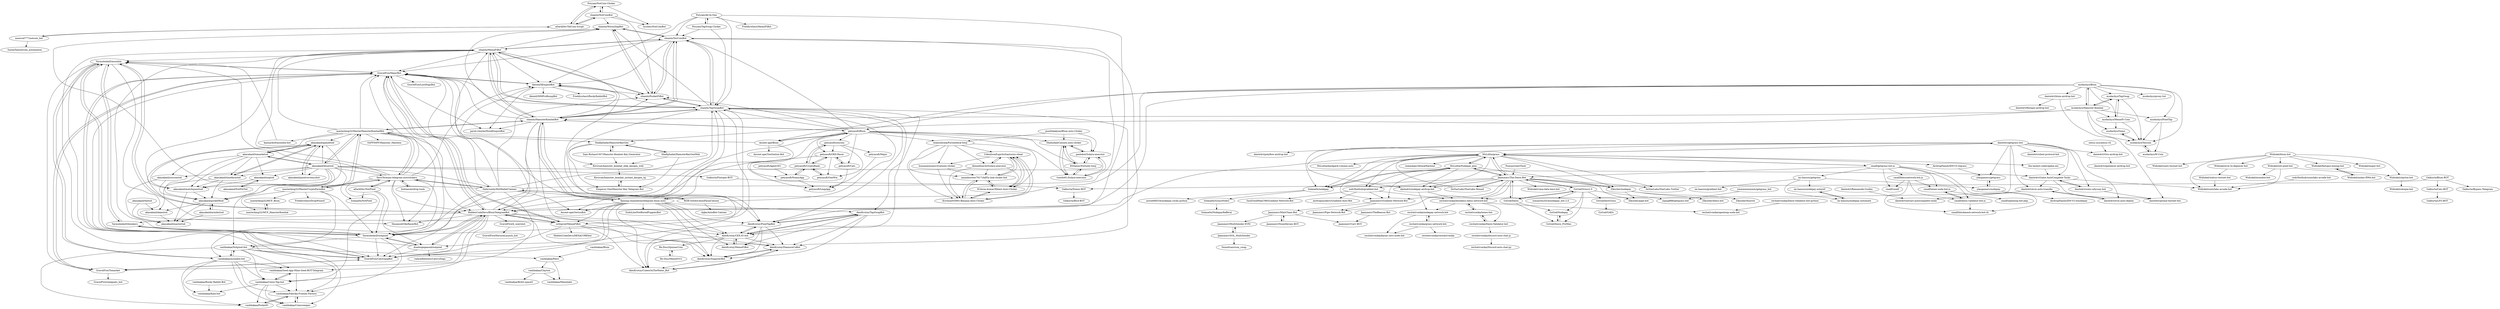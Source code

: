 digraph G {
"Poryaei/NotCoin-Clicker" -> "shamhi/NotCoinBot"
"Poryaei/NotCoin-Clicker" -> "aDarkDev/TelCoin-Script"
"Poryaei/NotCoin-Clicker" -> "Sysleec/NotCoinBot"
"shamhi/MemeFiBot" -> "shamhi/YesCoinBot"
"shamhi/MemeFiBot" -> "shamhi/TapSwapBot"
"shamhi/MemeFiBot" -> "shamhi/PocketFiBot"
"shamhi/MemeFiBot" -> "shamhi/HamsterKombatBot"
"shamhi/MemeFiBot" -> "shamhi/WormSlapBot"
"shamhi/MemeFiBot" -> "GravelFire/MajorBot"
"shamhi/MemeFiBot" -> "Alexell/XEmpireBot"
"shamhi/MemeFiBot" -> "sirbiprod/MemeFiBot"
"shamhi/MemeFiBot" -> "YarmolenkoD/notpixel"
"shamhi/MemeFiBot" -> "AlexKrutoy/PixelTapBot"
"shamhi/MemeFiBot" -> "GravelFire/CatsGangBot"
"shamhi/MemeFiBot" -> "YarmolenkoD/moonbix"
"dante4rt/Galxe-AutoComplete-Tasks" -> "dante4rt/evm-auto-transfer"
"dante4rt/Galxe-AutoComplete-Tasks" -> "dante4rt/sonic-odyssey-bot"
"dante4rt/Galxe-AutoComplete-Tasks" -> "dante4rt/plume-testnet-bot"
"dante4rt/Galxe-AutoComplete-Tasks" -> "Widiskel/soniclabs-arcade-bot"
"MsLolita/grass" -> "MsLolita/Nodepay_plus"
"MsLolita/grass" -> "Jaammerr/The-Dawn-Bot"
"MsLolita/grass" -> "dante4rt/getgrass-bot"
"MsLolita/grass" -> "Jaammerr/Gradient-Network-Bot"
"MsLolita/grass" -> "MsLolita/backpack-volume-auto" ["e"=1]
"MsLolita/grass" -> "web3bothub/gradient-bot"
"MsLolita/grass" -> "AirdropFamilyIDN-V2-0/grass"
"MsLolita/grass" -> "HiddenCodeDevs/BlumTelegramBot"
"MsLolita/grass" -> "cmalf/getgrass-bot-js"
"MsLolita/grass" -> "0xStarLabs/StarLabs-Twitter" ["e"=1]
"MsLolita/grass" -> "realaskaer/AttackMachine" ["e"=1]
"MsLolita/grass" -> "the-laziest-coder/galxe-aio" ["e"=1]
"MsLolita/grass" -> "Zlkcyber/nodepay"
"MsLolita/grass" -> "Solana0x/nodepay"
"MsLolita/grass" -> "dante4rt/nodepay-airdrop-bot"
"RGB-Outl4w/AutoFarmCatizen" -> "clqkx/AutoBot-Catizen"
"RGB-Outl4w/AutoFarmCatizen" -> "thebrumby/HotWalletClaimer"
"RGB-Outl4w/AutoFarmCatizen" -> "shamhi/TapSwapBot"
"mudachyo/TapSwap" -> "mudachyo/MemeFi-Coin"
"mudachyo/TapSwap" -> "mudachyo/Yescoin"
"mudachyo/TapSwap" -> "mudachyo/Hamster-Kombat"
"the-laziest-coder/galxe-aio" -> "dante4rt/Galxe-AutoComplete-Tasks" ["e"=1]
"dante4rt/getgrass-bot" -> "dante4rt/nodepay-airdrop-bot"
"dante4rt/getgrass-bot" -> "dante4rt/silent-protocol-bot"
"dante4rt/getgrass-bot" -> "dante4rt/Galxe-AutoComplete-Tasks"
"dante4rt/getgrass-bot" -> "MsLolita/grass"
"dante4rt/getgrass-bot" -> "dante4rt/t3rn-airdrop-bot"
"dante4rt/getgrass-bot" -> "Solana0x/nodepay"
"dante4rt/getgrass-bot" -> "dante4rt/evm-auto-transfer"
"dante4rt/getgrass-bot" -> "dante4rt/sonic-odyssey-bot"
"dante4rt/getgrass-bot" -> "dante4rt/evm-auto-deploy"
"dante4rt/getgrass-bot" -> "dante4rt/polyflow-airdrop-bot"
"dante4rt/getgrass-bot" -> "recitativonika/blockless-bless-network-bot"
"dante4rt/getgrass-bot" -> "ylasgamers/getgrass"
"mudachyo/Hamster-Kombat" -> "mudachyo/TapSwap"
"mudachyo/Hamster-Kombat" -> "mudachyo/MemeFi-Coin"
"mudachyo/Hamster-Kombat" -> "mudachyo/Blum"
"mudachyo/Hamster-Kombat" -> "mudachyo/PixelTap"
"mudachyo/Hamster-Kombat" -> "shamhi/HamsterKombatBot"
"mudachyo/Hamster-Kombat" -> "mudachyo/Yescoin"
"mudachyo/Hamster-Kombat" -> "mudachyo/Gemz"
"mudachyo/Hamster-Kombat" -> "ShafiqSadat/HamsterKeyGen"
"petyasoft/Blum" -> "Shahodad/Catizen-auto-clicker"
"petyasoft/Blum" -> "paolobot/Solara-executor"
"petyasoft/Blum" -> "tuxedo91/Solara-executor"
"petyasoft/Blum" -> "85Danny/Fortnite-SeuJ"
"petyasoft/Blum" -> "Axcent-ape/Blum"
"petyasoft/Blum" -> "shahzodchik/Fortnitehck-SeuJ"
"petyasoft/Blum" -> "petyasoft/Cats"
"petyasoft/Blum" -> "shamhi/YesCoinBot"
"petyasoft/Blum" -> "petyasoft/OKX-Racer"
"petyasoft/Blum" -> "petyasoft/yescoin"
"petyasoft/Blum" -> "shamhi/TapSwapBot"
"petyasoft/Blum" -> "shamhi/HamsterKombatBot"
"petyasoft/Blum" -> "shamhi/PocketFiBot"
"petyasoft/Blum" -> "HiddenCodeDevs/BlumTelegramBot"
"petyasoft/Blum" -> "flaming-chameleon/telegram-blum-auto"
"shamhi/TapSwapBot" -> "shamhi/YesCoinBot"
"shamhi/TapSwapBot" -> "shamhi/PocketFiBot"
"shamhi/TapSwapBot" -> "shamhi/MemeFiBot"
"shamhi/TapSwapBot" -> "shamhi/WormSlapBot"
"shamhi/TapSwapBot" -> "shamhi/HamsterKombatBot"
"shamhi/TapSwapBot" -> "Alexell/XEmpireBot"
"shamhi/TapSwapBot" -> "AlexKrutoy/PixelTapBot"
"shamhi/TapSwapBot" -> "GravelFire/MajorBot"
"shamhi/TapSwapBot" -> "AlexKrutoy/DiamoreCoBot"
"shamhi/TapSwapBot" -> "AlexKrutoy/CEX.IO-bot"
"shamhi/TapSwapBot" -> "YarmolenkoD/notpixel"
"shamhi/TapSwapBot" -> "AlexKrutoy/TapSwapBot"
"shamhi/TapSwapBot" -> "HiddenCodeDevs/BlumTelegramBot"
"shamhi/TapSwapBot" -> "sirbiprod/MemeFiBot"
"shamhi/TapSwapBot" -> "GravelFire/CatsGangBot"
"Jaammerr/SOL_MultiSender" -> "Jaammerr/MultiSender-EVM"
"Jaammerr/SOL_MultiSender" -> "0xmef/sanctum_swap"
"Axcent-ape/Blum" -> "petyasoft/Blum"
"Axcent-ape/Blum" -> "GravelFire/MajorBot"
"Axcent-ape/Blum" -> "Axcent-ape/TonStation-Bot"
"Axcent-ape/Blum" -> "Axcent-ape/VertusBot"
"petyasoft/yescoin" -> "petyasoft/CryptoRank"
"petyasoft/yescoin" -> "petyasoft/OKX-Racer"
"petyasoft/yescoin" -> "petyasoft/Major"
"petyasoft/yescoin" -> "petyasoft/OneWin"
"shamhi/HamsterKombatBot" -> "shamhi/TapSwapBot"
"shamhi/HamsterKombatBot" -> "shamhi/MemeFiBot"
"shamhi/HamsterKombatBot" -> "shamhi/YesCoinBot"
"shamhi/HamsterKombatBot" -> "shamhi/PocketFiBot"
"shamhi/HamsterKombatBot" -> "Alexell/XEmpireBot"
"shamhi/HamsterKombatBot" -> "GravelFire/MajorBot"
"shamhi/HamsterKombatBot" -> "shamhi/WormSlapBot"
"shamhi/HamsterKombatBot" -> "AlexKrutoy/PixelTapBot"
"shamhi/HamsterKombatBot" -> "flaming-chameleon/telegram-blum-auto"
"shamhi/HamsterKombatBot" -> "masterking32/MasterHamsterKombatBot"
"shamhi/HamsterKombatBot" -> "petyasoft/Blum"
"shamhi/HamsterKombatBot" -> "HiddenCodeDevs/BlumTelegramBot"
"shamhi/HamsterKombatBot" -> "YarmolenkoD/notpixel"
"shamhi/HamsterKombatBot" -> "AlexKrutoy/CEX.IO-bot"
"shamhi/HamsterKombatBot" -> "paveL1boyko/MuskEmpireBot"
"dante4rt/Ramanode-Guides" -> "dante4rt/intract-autocomplete-tasks"
"im-hanzou/getgrass" -> "im-hanzou/gradient-bot"
"im-hanzou/getgrass" -> "im-hanzou/nodepay-autoref"
"im-hanzou/getgrass" -> "im-hanzou/nodepay-automate"
"im-hanzou/getgrass" -> "ylasgamers/nodepay"
"nazavod777/notcoin_bot" -> "aDarkDev/TelCoin-Script"
"nazavod777/notcoin_bot" -> "SashaTail/notcoin_automation"
"thebrumby/HotWalletClaimer" -> "GravelFire/MajorBot"
"thebrumby/HotWalletClaimer" -> "RGB-Outl4w/AutoFarmCatizen"
"thebrumby/HotWalletClaimer" -> "GravelFire/CatsGangBot"
"thebrumby/HotWalletClaimer" -> "vanhbakaa/moonbix-bot"
"thebrumby/HotWalletClaimer" -> "Axcent-ape/VertusBot"
"thebrumby/HotWalletClaimer" -> "shamhi/PocketFiBot"
"thebrumby/HotWalletClaimer" -> "shamhi/WormSlapBot"
"thebrumby/HotWalletClaimer" -> "vanhbakaa/Seed-App-Mine-Seed-BOT-Telegram"
"thebrumby/HotWalletClaimer" -> "shamhi/YesCoinBot"
"thebrumby/HotWalletClaimer" -> "flaming-chameleon/telegram-blum-auto"
"thebrumby/HotWalletClaimer" -> "faxw3b/main-telegram-autoclickers"
"thebrumby/HotWalletClaimer" -> "shamhi/TapSwapBot"
"thebrumby/HotWalletClaimer" -> "shamhi/MemeFiBot"
"shamhi/PocketFiBot" -> "shamhi/WormSlapBot"
"shamhi/PocketFiBot" -> "shamhi/YesCoinBot"
"shamhi/PocketFiBot" -> "shamhi/TapSwapBot"
"shamhi/PocketFiBot" -> "shamhi/MemeFiBot"
"Poryaei/TapSwap-Clicker" -> "Poryaei/All-In-One"
"Poryaei/TapSwap-Clicker" -> "shamhi/TapSwapBot"
"Poryaei/TapSwap-Clicker" -> "shamhi/YesCoinBot"
"mudachyo/MemeFi-Coin" -> "mudachyo/TapSwap"
"mudachyo/MemeFi-Coin" -> "mudachyo/Yescoin"
"mudachyo/MemeFi-Coin" -> "mudachyo/Gemz"
"shamhi/YesCoinBot" -> "shamhi/PocketFiBot"
"shamhi/YesCoinBot" -> "shamhi/WormSlapBot"
"shamhi/YesCoinBot" -> "shamhi/TapSwapBot"
"shamhi/YesCoinBot" -> "shamhi/MemeFiBot"
"shamhi/YesCoinBot" -> "GravelFire/MajorBot"
"shamhi/YesCoinBot" -> "Alexell/XEmpireBot"
"shamhi/YesCoinBot" -> "AlexKrutoy/CEX.IO-bot"
"shamhi/YesCoinBot" -> "shamhi/HamsterKombatBot"
"shamhi/WormSlapBot" -> "shamhi/PocketFiBot"
"shamhi/WormSlapBot" -> "shamhi/YesCoinBot"
"ymmmmmmmm/getgrass_bot" -> "ziqing888/getgrass-bot" ["e"=1]
"shamhi/NotCoinBot" -> "Poryaei/NotCoin-Clicker"
"shamhi/NotCoinBot" -> "shamhi/PocketFiBot"
"shamhi/NotCoinBot" -> "shamhi/WormSlapBot"
"shamhi/NotCoinBot" -> "Sysleec/NotCoinBot"
"shamhi/NotCoinBot" -> "aDarkDev/TelCoin-Script"
"aDarkDev/TelCoin-Script" -> "nazavod777/notcoin_bot"
"aDarkDev/TelCoin-Script" -> "Poryaei/NotCoin-Clicker"
"aDarkDev/TelCoin-Script" -> "shamhi/NotCoinBot"
"akasakaid/pixelversexyzbot" -> "akasakaid/gameetod"
"Jaammerr/NyanHeroes-BOT" -> "Jaammerr/MintChain-Bot"
"Jaammerr/MintChain-Bot" -> "Jaammerr/NyanHeroes-BOT"
"Jaammerr/MintChain-Bot" -> "Jaammerr/MultiSender-EVM"
"Jaammerr/MintChain-Bot" -> "Jaammerr/Carv-BOT"
"Jaammerr/MultiSender-EVM" -> "Jaammerr/SOL_MultiSender"
"vanhbakaa/moonbix-bot" -> "vanhbakaa/Fabrika-Friends-Factory"
"vanhbakaa/moonbix-bot" -> "vanhbakaa/Seed-App-Mine-Seed-BOT-Telegram"
"vanhbakaa/moonbix-bot" -> "vanhbakaa/Coinsweeper"
"vanhbakaa/moonbix-bot" -> "vanhbakaa/Cexio-Tap-bot"
"vanhbakaa/moonbix-bot" -> "vanhbakaa/Notpixel-bot"
"vanhbakaa/moonbix-bot" -> "vanhbakaa/PocketFi"
"vanhbakaa/moonbix-bot" -> "vanhbakaa/Kaia-bot"
"vanhbakaa/moonbix-bot" -> "YarmolenkoD/moonbix"
"Kovirum/hamster_kombat_bike_keygen_web" -> "Kovirum/hamster_kombat_instant_keygen_tg"
"dante4rt/blum-airdrop-bot" -> "dante4rt/fintopio-airdrop-bot"
"dante4rt/blum-airdrop-bot" -> "dante4rt/plume-testnet-bot"
"GzGod/bestGrass" -> "GzGod/GAEA"
"flaming-chameleon/telegram-blum-auto" -> "AlexKrutoy/CEX.IO-bot"
"flaming-chameleon/telegram-blum-auto" -> "AlexKrutoy/PixelTapBot"
"flaming-chameleon/telegram-blum-auto" -> "AlexKrutoy/TapSwapBot"
"flaming-chameleon/telegram-blum-auto" -> "AlexKrutoy/MemeFiBot"
"flaming-chameleon/telegram-blum-auto" -> "GravelFire/MajorBot"
"flaming-chameleon/telegram-blum-auto" -> "HiddenCodeDevs/BlumTelegramBot"
"flaming-chameleon/telegram-blum-auto" -> "sirbiprod/MemeFiBot"
"flaming-chameleon/telegram-blum-auto" -> "GravelFire/CatsGangBot"
"flaming-chameleon/telegram-blum-auto" -> "AlexKrutoy/CubesOnTheWater_Bot"
"flaming-chameleon/telegram-blum-auto" -> "shamhi/TapSwapBot"
"flaming-chameleon/telegram-blum-auto" -> "shamhi/HamsterKombatBot"
"flaming-chameleon/telegram-blum-auto" -> "AlexKrutoy/SnapsterBot"
"flaming-chameleon/telegram-blum-auto" -> "SudoLite/NotBoredPuppiesBot"
"flaming-chameleon/telegram-blum-auto" -> "dsadwqeqeasad/notpixel"
"flaming-chameleon/telegram-blum-auto" -> "Axcent-ape/VertusBot"
"petyasoft/Agent301" -> "petyasoft/NomisApp"
"dante4rt/nodepay-airdrop-bot" -> "recitativonika/nodepay-network-bot"
"dante4rt/nodepay-airdrop-bot" -> "recitativonika/blockless-bless-network-bot"
"ShafiqSadat/HamsterKeyGen" -> "Kovirum/hamster_kombat_bike_keygen_web"
"ShafiqSadat/HamsterKeyGen" -> "ShafiqSadat/HamsterKeyGenWeb"
"ShafiqSadat/HamsterKeyGen" -> "Sam-Richard-007/Hamster-Kombat-Key-Generator"
"ShafiqSadat/HamsterKeyGen" -> "Emperor-One/Hamster-Key-Telegram-Bot"
"nexus-xyz/nexus-cli" -> "dante4rt/t3rn-airdrop-bot" ["e"=1]
"Jaammerr/Gradient-Network-Bot" -> "Jaammerr/MintChain-Bot"
"Jaammerr/Gradient-Network-Bot" -> "Jaammerr/Pipe-Network-Bot"
"akasakaid/timefarmtod" -> "akasakaid/matchquesttod"
"akasakaid/timefarmtod" -> "akasakaid/pocketfitod"
"akasakaid/timefarmtod" -> "akasakaid/dejentod"
"akasakaid/timefarmtod" -> "akasakaid/gameetod"
"GravelFire/Tomarket" -> "GravelFire/CatsGangBot"
"GravelFire/Tomarket" -> "GravelFire/MajorBot"
"GravelFire/Tomarket" -> "GravelFire/realgoats_bot"
"petyasoft/CryptoRank" -> "petyasoft/NomisApp"
"petyasoft/CryptoRank" -> "petyasoft/OKX-Racer"
"petyasoft/CryptoRank" -> "petyasoft/OneWin"
"petyasoft/CryptoRank" -> "petyasoft/yescoin"
"petyasoft/OKX-Racer" -> "petyasoft/CryptoRank"
"petyasoft/OKX-Racer" -> "petyasoft/NomisApp"
"petyasoft/OKX-Racer" -> "petyasoft/LeapApp"
"petyasoft/OKX-Racer" -> "petyasoft/OneWin"
"petyasoft/OKX-Racer" -> "petyasoft/Cats"
"Jaammerr/The-Dawn-Bot" -> "MsLolita/grass"
"Jaammerr/The-Dawn-Bot" -> "MsLolita/Nodepay_plus"
"Jaammerr/The-Dawn-Bot" -> "Jaammerr/Gradient-Network-Bot"
"Jaammerr/The-Dawn-Bot" -> "recitativonika/blockless-bless-network-bot"
"Jaammerr/The-Dawn-Bot" -> "dante4rt/nodepay-airdrop-bot"
"Jaammerr/The-Dawn-Bot" -> "web3bothub/gradient-bot"
"Jaammerr/The-Dawn-Bot" -> "Zlkcyber/pipe-bot"
"Jaammerr/The-Dawn-Bot" -> "Jaammerr/Pipe-Network-Bot"
"Jaammerr/The-Dawn-Bot" -> "GzGod/Dawn"
"Jaammerr/The-Dawn-Bot" -> "0xStarLabs/StarLabs-Monad" ["e"=1]
"Jaammerr/The-Dawn-Bot" -> "Solana0x/nodepay"
"Jaammerr/The-Dawn-Bot" -> "GzGod/Grass2.0"
"Jaammerr/The-Dawn-Bot" -> "Zlkcyber/nodepay"
"Jaammerr/The-Dawn-Bot" -> "0xStarLabs/StarLabs-Twitter" ["e"=1]
"Jaammerr/The-Dawn-Bot" -> "Widiskel/vana-data-hero-bot"
"MsLolita/Nodepay_plus" -> "MsLolita/grass"
"MsLolita/Nodepay_plus" -> "Jaammerr/The-Dawn-Bot"
"MsLolita/Nodepay_plus" -> "Solana0x/nodepay"
"MsLolita/Nodepay_plus" -> "dante4rt/nodepay-airdrop-bot"
"MsLolita/Nodepay_plus" -> "Zlkcyber/nodepay"
"MsLolita/Nodepay_plus" -> "Jaammerr/Gradient-Network-Bot"
"MsLolita/Nodepay_plus" -> "web3bothub/gradient-bot"
"GzGod/Grass2.0" -> "GzGod/Dawn_ProMax"
"GzGod/Grass2.0" -> "ziqing888/getgrass-bot"
"GzGod/Grass2.0" -> "GzGod/Dawn"
"GzGod/Grass2.0" -> "GzGod/bestGrass"
"GzGod/Grass2.0" -> "Jaammerr/The-Dawn-Bot"
"GzGod/Grass2.0" -> "lumaoren2024/nodepay_bot.2.0"
"GzGod/Grass2.0" -> "GzGod/Nodepay"
"akasakaid/blumtod" -> "akasakaid/tomarketod"
"akasakaid/blumtod" -> "akasakaid/gameetod"
"akasakaid/blumtod" -> "akasakaid/majtod"
"akasakaid/blumtod" -> "akasakaid/matchquesttod"
"akasakaid/blumtod" -> "akasakaid/yescointod"
"akasakaid/blumtod" -> "masterking32/MasterHamsterKombatBot"
"akasakaid/blumtod" -> "akasakaid/timefarmtod"
"akasakaid/blumtod" -> "akasakaid/pocketfitod"
"akasakaid/blumtod" -> "faxw3b/main-telegram-autoclickers"
"akasakaid/blumtod" -> "akasakaid/pixelversexyzbot"
"akasakaid/blumtod" -> "dante4rt/Galxe-AutoComplete-Tasks"
"akasakaid/blumtod" -> "thebrumby/HotWalletClaimer"
"akasakaid/blumtod" -> "vanhbakaa/Notpixel-bot"
"akasakaid/blumtod" -> "Galkurta/Fintopio-BOT"
"akasakaid/blumtod" -> "Solana0x/NotPixel"
"faxw3b/main-telegram-autoclickers" -> "GravelFire/MajorBot"
"faxw3b/main-telegram-autoclickers" -> "YarmolenkoD/moonbix"
"faxw3b/main-telegram-autoclickers" -> "aDarkDev/NotPixel"
"faxw3b/main-telegram-autoclickers" -> "masterking32/MasterHamsterKombatBot"
"faxw3b/main-telegram-autoclickers" -> "YarmolenkoD/notpixel"
"faxw3b/main-telegram-autoclickers" -> "bxdoan/airdrop-tools"
"faxw3b/main-telegram-autoclickers" -> "HiddenCodeDevs/BlumTelegramBot"
"faxw3b/main-telegram-autoclickers" -> "masterking32/MasterCryptoFarmBot"
"faxw3b/main-telegram-autoclickers" -> "Alexell/XEmpireBot"
"faxw3b/main-telegram-autoclickers" -> "Desamod/OkxRacerBot"
"faxw3b/main-telegram-autoclickers" -> "vanhbakaa/Cexio-Tap-bot"
"faxw3b/main-telegram-autoclickers" -> "thebrumby/HotWalletClaimer"
"faxw3b/main-telegram-autoclickers" -> "shamhi/MemeFiBot"
"YarmolenkoD/moonbix" -> "YarmolenkoD/boinkers"
"YarmolenkoD/moonbix" -> "YarmolenkoD/notpixel"
"YarmolenkoD/moonbix" -> "GravelFire/MajorBot"
"YarmolenkoD/moonbix" -> "GravelFire/Tomarket"
"YarmolenkoD/moonbix" -> "GravelFire/CatsGangBot"
"YarmolenkoD/moonbix" -> "vanhbakaa/moonbix-bot"
"YarmolenkoD/moonbix" -> "HiddenCodeDevs/BlumTelegramBot"
"YarmolenkoD/moonbix" -> "Desamod/OkxRacerBot"
"vanhbakaa/Seed-App-Mine-Seed-BOT-Telegram" -> "vanhbakaa/Cexio-Tap-bot"
"vanhbakaa/Seed-App-Mine-Seed-BOT-Telegram" -> "vanhbakaa/Fabrika-Friends-Factory"
"vanhbakaa/Notpixel-bot" -> "vanhbakaa/Fabrika-Friends-Factory"
"vanhbakaa/Notpixel-bot" -> "vanhbakaa/Seed-App-Mine-Seed-BOT-Telegram"
"vanhbakaa/Notpixel-bot" -> "vanhbakaa/Coinsweeper"
"vanhbakaa/Notpixel-bot" -> "vanhbakaa/PocketFi"
"vanhbakaa/Notpixel-bot" -> "vanhbakaa/moonbix-bot"
"vanhbakaa/Notpixel-bot" -> "vanhbakaa/Cexio-Tap-bot"
"vanhbakaa/Notpixel-bot" -> "vanhbakaa/Paws"
"vanhbakaa/Fabrika-Friends-Factory" -> "vanhbakaa/PocketFi"
"vanhbakaa/Fabrika-Friends-Factory" -> "vanhbakaa/Coinsweeper"
"punithkakyan/Blum-auto-Clicker" -> "shahzodchik/Fortnitehck-SeuJ"
"punithkakyan/Blum-auto-Clicker" -> "paolobot/Solara-executor"
"punithkakyan/Blum-auto-Clicker" -> "Shahodad/Catizen-auto-clicker"
"shahzodchik/Fortnitehck-SeuJ" -> "UdenilsonEspiritoSanto/zzz-cheat"
"shahzodchik/Fortnitehck-SeuJ" -> "amankunwer7617/AdFly-link-clicker-bot"
"shahzodchik/Fortnitehck-SeuJ" -> "Krishna505891/Banana-Auto-Clicker"
"shahzodchik/Fortnitehck-SeuJ" -> "M-kiran-kumar/Xblast-Auto-Clicker"
"shahzodchik/Fortnitehck-SeuJ" -> "AhmedIsm3il/Solara-executor"
"shahzodchik/Fortnitehck-SeuJ" -> "humanminsan23/catizen-clicker"
"UdenilsonEspiritoSanto/zzz-cheat" -> "amankunwer7617/AdFly-link-clicker-bot"
"UdenilsonEspiritoSanto/zzz-cheat" -> "Krishna505891/Banana-Auto-Clicker"
"UdenilsonEspiritoSanto/zzz-cheat" -> "M-kiran-kumar/Xblast-Auto-Clicker"
"UdenilsonEspiritoSanto/zzz-cheat" -> "AhmedIsm3il/Solara-executor"
"UdenilsonEspiritoSanto/zzz-cheat" -> "humanminsan23/catizen-clicker"
"AhmedIsm3il/Solara-executor" -> "amankunwer7617/AdFly-link-clicker-bot"
"AhmedIsm3il/Solara-executor" -> "Krishna505891/Banana-Auto-Clicker"
"AhmedIsm3il/Solara-executor" -> "UdenilsonEspiritoSanto/zzz-cheat"
"AhmedIsm3il/Solara-executor" -> "M-kiran-kumar/Xblast-Auto-Clicker"
"amankunwer7617/AdFly-link-clicker-bot" -> "Krishna505891/Banana-Auto-Clicker"
"amankunwer7617/AdFly-link-clicker-bot" -> "M-kiran-kumar/Xblast-Auto-Clicker"
"amankunwer7617/AdFly-link-clicker-bot" -> "UdenilsonEspiritoSanto/zzz-cheat"
"humanminsan23/catizen-clicker" -> "amankunwer7617/AdFly-link-clicker-bot"
"humanminsan23/catizen-clicker" -> "Krishna505891/Banana-Auto-Clicker"
"Krishna505891/Banana-Auto-Clicker" -> "amankunwer7617/AdFly-link-clicker-bot"
"Krishna505891/Banana-Auto-Clicker" -> "M-kiran-kumar/Xblast-Auto-Clicker"
"Krishna505891/Banana-Auto-Clicker" -> "UdenilsonEspiritoSanto/zzz-cheat"
"M-kiran-kumar/Xblast-Auto-Clicker" -> "amankunwer7617/AdFly-link-clicker-bot"
"M-kiran-kumar/Xblast-Auto-Clicker" -> "Krishna505891/Banana-Auto-Clicker"
"M-kiran-kumar/Xblast-Auto-Clicker" -> "UdenilsonEspiritoSanto/zzz-cheat"
"masterking32/MasterHamsterKombatBot" -> "masterking32/MasterCryptoFarmBot"
"masterking32/MasterHamsterKombatBot" -> "faxw3b/main-telegram-autoclickers"
"masterking32/MasterHamsterKombatBot" -> "akasakaid/tomarketod"
"masterking32/MasterHamsterKombatBot" -> "shamhi/HamsterKombatBot"
"masterking32/MasterHamsterKombatBot" -> "akasakaid/blumtod"
"masterking32/MasterHamsterKombatBot" -> "kaimarks9/moonbix-bot"
"masterking32/MasterHamsterKombatBot" -> "GravelFire/MajorBot"
"masterking32/MasterHamsterKombatBot" -> "OxFF00FF/Hamster_Mayhem"
"masterking32/MasterHamsterKombatBot" -> "ShafiqSadat/HamsterKeyGen"
"masterking32/MasterHamsterKombatBot" -> "akasakaid/gameetod"
"masterking32/MasterHamsterKombatBot" -> "HiddenCodeDevs/BlumTelegramBot"
"masterking32/MasterHamsterKombatBot" -> "Desamod/OkxRacerBot"
"masterking32/MasterHamsterKombatBot" -> "shamhi/MemeFiBot"
"HiddenCodeDevs/BlumTelegramBot" -> "GravelFire/MajorBot"
"HiddenCodeDevs/BlumTelegramBot" -> "YarmolenkoD/notpixel"
"HiddenCodeDevs/BlumTelegramBot" -> "sirbiprod/MemeFiBot"
"HiddenCodeDevs/BlumTelegramBot" -> "GravelFire/CatsGangBot"
"HiddenCodeDevs/BlumTelegramBot" -> "YarmolenkoD/boinkers"
"HiddenCodeDevs/BlumTelegramBot" -> "YarmolenkoD/moonbix"
"HiddenCodeDevs/BlumTelegramBot" -> "GravelFire/Tomarket"
"HiddenCodeDevs/BlumTelegramBot" -> "dsadwqeqeasad/notpixel"
"HiddenCodeDevs/BlumTelegramBot" -> "AlexKrutoy/DiamoreCoBot"
"HiddenCodeDevs/BlumTelegramBot" -> "AlexKrutoy/SnapsterBot"
"HiddenCodeDevs/BlumTelegramBot" -> "Desamod/OkxRacerBot"
"HiddenCodeDevs/BlumTelegramBot" -> "GravelFire/b_usersbot"
"HiddenCodeDevs/BlumTelegramBot" -> "vanhbakaa/Cexio-Tap-bot"
"HiddenCodeDevs/BlumTelegramBot" -> "AlexKrutoy/CEX.IO-bot"
"HiddenCodeDevs/BlumTelegramBot" -> "Alexell/XEmpireBot"
"aDarkDev/NotPixel" -> "Solana0x/NotPixel"
"aDarkDev/NotPixel" -> "dsadwqeqeasad/notpixel"
"aDarkDev/NotPixel" -> "faxw3b/main-telegram-autoclickers"
"aDarkDev/NotPixel" -> "YarmolenkoD/notpixel"
"kaimarks9/moonbix-bot" -> "YarmolenkoD/moonbix"
"cmalf/getgrass-bot-js" -> "cmalf/blessnetwork-bot-js"
"cmalf/getgrass-bot-js" -> "cmalf/teneo-node-bot-js"
"cmalf/getgrass-bot-js" -> "cmalf/dawn-validator-bot-js"
"cmalf/getgrass-bot-js" -> "MsLolita/grass"
"cmalf/getgrass-bot-js" -> "cmalf/cmalf"
"cmalf/getgrass-bot-js" -> "im-hanzou/getgrass"
"cmalf/getgrass-bot-js" -> "Jaammerr/The-Dawn-Bot"
"cmalf/getgrass-bot-js" -> "cmalf/blockmesh-network-bot-rb"
"Solana0x/nodepay" -> "aston668334/nodepay-socks-python"
"Solana0x/nodepay" -> "Solana0x/GrassNode2"
"Solana0x/nodepay" -> "MsLolita/Nodepay_plus"
"YarmolenkoD/notpixel" -> "YarmolenkoD/boinkers"
"YarmolenkoD/notpixel" -> "YarmolenkoD/moonbix"
"YarmolenkoD/notpixel" -> "dsadwqeqeasad/notpixel"
"YarmolenkoD/notpixel" -> "HiddenCodeDevs/BlumTelegramBot"
"YarmolenkoD/notpixel" -> "GravelFire/MajorBot"
"YarmolenkoD/notpixel" -> "vanhbakaa/Notpixel-bot"
"YarmolenkoD/notpixel" -> "vanhbakaa/Fabrika-Friends-Factory"
"YarmolenkoD/notpixel" -> "GravelFire/CatsGangBot"
"AirdropFamilyIDN-V2-0/grass" -> "ylasgamers/getgrass"
"dante4rt/sonic-odyssey-bot" -> "dante4rt/plume-testnet-bot"
"dante4rt/sonic-odyssey-bot" -> "dante4rt/Galxe-AutoComplete-Tasks"
"akasakaid/matchquesttod" -> "akasakaid/pocketfitod"
"akasakaid/matchquesttod" -> "akasakaid/mastertod"
"akasakaid/matchquesttod" -> "akasakaid/gameetod"
"Galkurta/Fintopio-BOT" -> "Galkurta/Nomis-BOT"
"Galkurta/Cats-BOT" -> "Galkurta/LFG-BOT"
"dante4rt/evm-auto-transfer" -> "dante4rt/evm-auto-deploy"
"dante4rt/evm-auto-transfer" -> "dante4rt/intract-autocomplete-tasks"
"Widiskel/fintopio-mining-bot" -> "Widiskel/midas-RWA-bot"
"dante4rt/t3rn-airdrop-bot" -> "dante4rt/openlayer-airdrop-bot"
"web3bothub/soniclabs-arcade-bot" -> "Widiskel/soniclabs-arcade-bot"
"Widiskel/walrus-testnet-bot" -> "Widiskel/soniclabs-arcade-bot"
"recitativonika/nodepay-network-bot" -> "recitativonika/grass-network-bot"
"recitativonika/nodepay-network-bot" -> "recitativonika/kaisar-zero-node-bot"
"ylasgamers/nodepay" -> "AirdropFamilyIDN-V2-0/nodepay"
"ylasgamers/nodepay" -> "ylasgamers/getgrass"
"recitativonika/blockless-bless-network-bot" -> "recitativonika/teneo-bot"
"recitativonika/blockless-bless-network-bot" -> "recitativonika/nodepay-network-bot"
"recitativonika/blockless-bless-network-bot" -> "recitativonika/Dawn-Validator-bot"
"recitativonika/blockless-bless-network-bot" -> "recitativonika/openloop-node-bot"
"masterking32/MasterCryptoFarmBot" -> "masterking32/MasterHamsterKombatBot"
"masterking32/MasterCryptoFarmBot" -> "masterking32/MCF_HamsterKombat"
"masterking32/MasterCryptoFarmBot" -> "masterking32/MCF_Blum"
"masterking32/MasterCryptoFarmBot" -> "faxw3b/main-telegram-autoclickers"
"masterking32/MasterCryptoFarmBot" -> "vanhbakaa/Notpixel-bot"
"masterking32/MasterCryptoFarmBot" -> "YarmolenkoD/notpixel"
"masterking32/MasterCryptoFarmBot" -> "Freddywhest/DropWizard"
"web3bothub/gradient-bot" -> "SaulGoodManC99/Gradient-Network-Bot"
"web3bothub/gradient-bot" -> "airdropinsiders/Gradient-Auto-Bot"
"web3bothub/gradient-bot" -> "recitativonika/blockless-bless-network-bot"
"web3bothub/gradient-bot" -> "Jaammerr/Gradient-Network-Bot"
"Fooyao/web3Task" -> "Jaammerr/The-Dawn-Bot" ["e"=1]
"GzGod/Dawn_ProMax" -> "GzGod/Nodepay"
"akasakaid/pocketfitod" -> "akasakaid/dejentod"
"akasakaid/pocketfitod" -> "akasakaid/mastertod"
"akasakaid/pocketfitod" -> "akasakaid/arixdextod"
"ylasgamers/getgrass" -> "ylasgamers/nodepay"
"Zlkcyber/nodepay" -> "Zlkcyber/functot"
"Zlkcyber/nodepay" -> "Zlkcyber/bless-bot"
"Zlkcyber/nodepay" -> "Zlkcyber/pipe-bot"
"im-hanzou/nodepay-automate" -> "im-hanzou/nodepay-autoref"
"akasakaid/tomarketod" -> "akasakaid/matchquesttod"
"akasakaid/tomarketod" -> "akasakaid/gameetod"
"akasakaid/tomarketod" -> "akasakaid/timefarmtod"
"akasakaid/tomarketod" -> "akasakaid/pocketfitod"
"akasakaid/tomarketod" -> "akasakaid/yescointod"
"akasakaid/tomarketod" -> "akasakaid/blumtod"
"akasakaid/tomarketod" -> "akasakaid/majtod"
"Poryaei/All-In-One" -> "Poryaei/TapSwap-Clicker"
"Poryaei/All-In-One" -> "Alexell/XEmpireBot"
"Poryaei/All-In-One" -> "shamhi/TapSwapBot"
"Poryaei/All-In-One" -> "AlexKrutoy/PixelTapBot"
"Poryaei/All-In-One" -> "shamhi/YesCoinBot"
"Poryaei/All-In-One" -> "Freddywhest/MemeFiBot"
"AlexKrutoy/PixelTapBot" -> "AlexKrutoy/CEX.IO-bot"
"AlexKrutoy/PixelTapBot" -> "AlexKrutoy/TapSwapBot"
"AlexKrutoy/PixelTapBot" -> "AlexKrutoy/DiamoreCoBot"
"AlexKrutoy/PixelTapBot" -> "AlexKrutoy/SnapsterBot"
"AlexKrutoy/PixelTapBot" -> "AlexKrutoy/CubesOnTheWater_Bot"
"AlexKrutoy/PixelTapBot" -> "AlexKrutoy/MemeFiBot"
"recitativonika/Dawn-Validator-bot" -> "recitativonika/teneo-bot"
"recitativonika/Dawn-Validator-bot" -> "recitativonika/discord-auto-chat-js"
"recitativonika/Dawn-Validator-bot-python" -> "recitativonika/openloop-node-bot"
"mudachyo/Blum" -> "mudachyo/Hamster-Kombat"
"mudachyo/Blum" -> "mudachyo/MemeFi-Coin"
"mudachyo/Blum" -> "mudachyo/TapSwap"
"mudachyo/Blum" -> "mudachyo/PixelTap"
"mudachyo/Blum" -> "Axcent-ape/Blum"
"mudachyo/Blum" -> "petyasoft/Blum"
"mudachyo/Blum" -> "HiddenCodeDevs/BlumTelegramBot"
"mudachyo/Blum" -> "mudachyo/Yescoin"
"mudachyo/Blum" -> "dante4rt/blum-airdrop-bot"
"mudachyo/Blum" -> "flaming-chameleon/telegram-blum-auto"
"mudachyo/Blum" -> "mudachyo/proxy-list"
"mudachyo/PixelTap" -> "mudachyo/Yescoin"
"mudachyo/PixelTap" -> "mudachyo/W-Coin"
"AlexKrutoy/TapSwapBot" -> "AlexKrutoy/CEX.IO-bot"
"AlexKrutoy/TapSwapBot" -> "AlexKrutoy/MemeFiBot"
"AlexKrutoy/TapSwapBot" -> "AlexKrutoy/PixelTapBot"
"AlexKrutoy/TapSwapBot" -> "AlexKrutoy/SnapsterBot"
"AlexKrutoy/TapSwapBot" -> "AlexKrutoy/DiamoreCoBot"
"AlexKrutoy/CEX.IO-bot" -> "AlexKrutoy/TapSwapBot"
"AlexKrutoy/CEX.IO-bot" -> "AlexKrutoy/SnapsterBot"
"AlexKrutoy/CEX.IO-bot" -> "AlexKrutoy/MemeFiBot"
"AlexKrutoy/CEX.IO-bot" -> "AlexKrutoy/PixelTapBot"
"AlexKrutoy/CEX.IO-bot" -> "AlexKrutoy/CubesOnTheWater_Bot"
"AlexKrutoy/CEX.IO-bot" -> "AlexKrutoy/DiamoreCoBot"
"AlexKrutoy/CEX.IO-bot" -> "Re-Diss/SpinnerCoin"
"AlexKrutoy/MemeFiBot" -> "AlexKrutoy/CEX.IO-bot"
"AlexKrutoy/SnapsterBot" -> "AlexKrutoy/DiamoreCoBot"
"AlexKrutoy/SnapsterBot" -> "AlexKrutoy/CubesOnTheWater_Bot"
"sirbiprod/MemeFiBot" -> "AlexKrutoy/DiamoreCoBot"
"sirbiprod/MemeFiBot" -> "GravelFire/MajorBot"
"sirbiprod/MemeFiBot" -> "AlexKrutoy/SnapsterBot"
"sirbiprod/MemeFiBot" -> "HiddenCodeDevs/HEXACOREbot"
"sirbiprod/MemeFiBot" -> "GravelFire/CatsGangBot"
"sirbiprod/MemeFiBot" -> "AlexKrutoy/CubesOnTheWater_Bot"
"sirbiprod/MemeFiBot" -> "HiddenCodeDevs/BlumTelegramBot"
"akasakaid/majtod" -> "akasakaid/NotPixTod"
"akasakaid/majtod" -> "akasakaid/matchquesttod"
"akasakaid/NotPixTod" -> "akasakaid/majtod"
"GzGod/Dawn" -> "GzGod/Grass2.0"
"GzGod/Dawn" -> "Jaammerr/The-Dawn-Bot"
"GzGod/Dawn" -> "GzGod/Dawn_ProMax"
"GzGod/Dawn" -> "GzGod/Nodepay"
"paolobot/Solara-executor" -> "Shahodad/Catizen-auto-clicker"
"paolobot/Solara-executor" -> "85Danny/Fortnite-SeuJ"
"paolobot/Solara-executor" -> "tuxedo91/Solara-executor"
"Shahodad/Catizen-auto-clicker" -> "paolobot/Solara-executor"
"Shahodad/Catizen-auto-clicker" -> "85Danny/Fortnite-SeuJ"
"Shahodad/Catizen-auto-clicker" -> "tuxedo91/Solara-executor"
"dsadwqeqeasad/notpixel" -> "vadymfedorets/CatsvsDogs"
"dsadwqeqeasad/notpixel" -> "YarmolenkoD/notpixel"
"dsadwqeqeasad/notpixel" -> "GravelFire/MajorBot"
"dsadwqeqeasad/notpixel" -> "GravelFire/CatsGangBot"
"dsadwqeqeasad/notpixel" -> "HiddenCodeDevs/BlumTelegramBot"
"Sam-Richard-007/Hamster-Kombat-Key-Generator" -> "Kovirum/hamster_kombat_bike_keygen_web"
"Sam-Richard-007/Hamster-Kombat-Key-Generator" -> "ShafiqSadat/HamsterKeyGen"
"AlexKrutoy/CubesOnTheWater_Bot" -> "AlexKrutoy/DiamoreCoBot"
"AlexKrutoy/DiamoreCoBot" -> "AlexKrutoy/CubesOnTheWater_Bot"
"AlexKrutoy/DiamoreCoBot" -> "AlexKrutoy/SnapsterBot"
"tuxedo91/Solara-executor" -> "85Danny/Fortnite-SeuJ"
"tuxedo91/Solara-executor" -> "paolobot/Solara-executor"
"tuxedo91/Solara-executor" -> "Shahodad/Catizen-auto-clicker"
"85Danny/Fortnite-SeuJ" -> "tuxedo91/Solara-executor"
"85Danny/Fortnite-SeuJ" -> "paolobot/Solara-executor"
"85Danny/Fortnite-SeuJ" -> "Shahodad/Catizen-auto-clicker"
"vanhbakaa/Coinsweeper" -> "vanhbakaa/Fabrika-Friends-Factory"
"GravelFire/MajorBot" -> "GravelFire/CatsGangBot"
"GravelFire/MajorBot" -> "GravelFire/Tomarket"
"GravelFire/MajorBot" -> "HiddenCodeDevs/BlumTelegramBot"
"GravelFire/MajorBot" -> "GravelFire/LostDogsBot"
"GravelFire/MajorBot" -> "Alexell/XEmpireBot"
"GravelFire/MajorBot" -> "paveL1boyko/MuskEmpireBot"
"GravelFire/MajorBot" -> "YarmolenkoD/moonbix"
"GravelFire/MajorBot" -> "sirbiprod/MemeFiBot"
"bxdoan/airdrop-tools" -> "faxw3b/main-telegram-autoclickers"
"recitativonika/discord-auto-chat-js" -> "recitativonika/Discord-auto-chat-py"
"ShafiqSadat/HamsterKeyGenWeb" -> "ShafiqSadat/HamsterKeyGen"
"ShafiqSadat/HamsterKeyGenWeb" -> "Kovirum/hamster_kombat_bike_keygen_web"
"ShafiqSadat/HamsterKeyGenWeb" -> "Emperor-One/Hamster-Key-Telegram-Bot"
"akasakaid/thetod" -> "akasakaid/mastertod"
"akasakaid/thetod" -> "akasakaid/dejentod"
"akasakaid/yescointod" -> "akasakaid/pocketfitod"
"akasakaid/yescointod" -> "akasakaid/mastertod"
"Alexell/XEmpireBot" -> "GravelFire/MajorBot"
"Alexell/XEmpireBot" -> "Freddywhest/RockyRabbitBot"
"Alexell/XEmpireBot" -> "paveL1boyko/MuskEmpireBot"
"Alexell/XEmpireBot" -> "shamhi/PocketFiBot"
"Alexell/XEmpireBot" -> "Alexell/MMProBumpBot"
"Widiskel/blum-bot" -> "Widiskel/soniclabs-arcade-bot"
"Widiskel/blum-bot" -> "Widiskel/major-bot"
"Widiskel/blum-bot" -> "Widiskel/not-pixel-bot"
"Widiskel/blum-bot" -> "Widiskel/fintopio-mining-bot"
"Widiskel/blum-bot" -> "Widiskel/units-testnet-bot"
"Widiskel/blum-bot" -> "Widiskel/evm-tx-deployer-bot"
"Widiskel/blum-bot" -> "Widiskel/clayton-bot"
"mudachyo/Yescoin" -> "mudachyo/W-Coin"
"mudachyo/Yescoin" -> "mudachyo/Gemz"
"vanhbakaa/Cexio-Tap-bot" -> "vanhbakaa/PocketFi"
"vanhbakaa/Cexio-Tap-bot" -> "vanhbakaa/Seed-App-Mine-Seed-BOT-Telegram"
"vanhbakaa/Cexio-Tap-bot" -> "vanhbakaa/Kaia-bot"
"vanhbakaa/Cexio-Tap-bot" -> "vanhbakaa/Coinsweeper"
"vanhbakaa/Cexio-Tap-bot" -> "vanhbakaa/Fabrika-Friends-Factory"
"dante4rt/evm-auto-deploy" -> "dante4rt/evm-auto-transfer"
"Kovirum/hamster_kombat_instant_keygen_tg" -> "Emperor-One/Hamster-Key-Telegram-Bot"
"vanhbakaa/PocketFi" -> "vanhbakaa/Fabrika-Friends-Factory"
"vanhbakaa/Clayton" -> "vanhbakaa/Memelabs"
"vanhbakaa/Clayton" -> "vanhbakaa/Bybit-spaceS"
"im-hanzou/nodepay-autoref" -> "im-hanzou/nodepay-automate"
"vanhbakaa/Rocky-Rabbit-Bot" -> "vanhbakaa/Kaia-bot"
"petyasoft/Cats" -> "petyasoft/LeapApp"
"petyasoft/Cats" -> "petyasoft/OKX-Racer"
"petyasoft/NomisApp" -> "petyasoft/LeapApp"
"petyasoft/NomisApp" -> "petyasoft/CryptoRank"
"Widiskel/clayton-bot" -> "Widiskel/catopia-bot"
"YarmolenkoD/boinkers" -> "YarmolenkoD/moonbix"
"YarmolenkoD/boinkers" -> "YarmolenkoD/notpixel"
"YarmolenkoD/boinkers" -> "GravelFire/CatsGangBot"
"vanhbakaa/Blum" -> "vanhbakaa/Paws"
"Emperor-One/Hamster-Key-Telegram-Bot" -> "Kovirum/hamster_kombat_instant_keygen_tg"
"GzGod/Nodepay" -> "GzGod/Dawn_ProMax"
"recitativonika/teneo-bot" -> "recitativonika/blockless-bless-network-bot"
"recitativonika/teneo-bot" -> "recitativonika/Dawn-Validator-bot"
"Solana0x/GrassNode2" -> "Solana0x/NodepayRefferal"
"Widiskel/not-pixel-bot" -> "Widiskel/clayton-bot"
"Widiskel/not-pixel-bot" -> "Widiskel/soniclabs-arcade-bot"
"Widiskel/not-pixel-bot" -> "Widiskel/moonbix-bot"
"mudachyo/W-Coin" -> "mudachyo/Yescoin"
"Galkurta/Nomis-BOT" -> "Galkurta/Bird-BOT"
"Galkurta/Blum-BOT" -> "Galkurta/Bypass-Telegram"
"Galkurta/Blum-BOT" -> "Galkurta/Nomis-BOT"
"Galkurta/Blum-BOT" -> "Galkurta/Cats-BOT"
"Jaammerr/TheBeacon-Bot" -> "Jaammerr/Carv-BOT"
"vanhbakaa/Paws" -> "vanhbakaa/Memelabs"
"vanhbakaa/Paws" -> "vanhbakaa/Clayton"
"Widiskel/evm-tx-deployer-bot" -> "Widiskel/walrus-testnet-bot"
"GravelFire/CatsGangBot" -> "GravelFire/MajorBot"
"GravelFire/CatsGangBot" -> "GravelFire/Tomarket"
"Widiskel/midas-RWA-bot" -> "Widiskel/fintopio-mining-bot"
"GravelFire/b_usersbot" -> "GravelFire/HorizonLaunch_bot"
"akasakaid/gameetod" -> "akasakaid/matchquesttod"
"akasakaid/gameetod" -> "akasakaid/tomarketod"
"akasakaid/gameetod" -> "akasakaid/pixelversexyzbot"
"akasakaid/gameetod" -> "akasakaid/pocketfitod"
"akasakaid/gameetod" -> "akasakaid/timefarmtod"
"Re-Diss/SpinnerCoin" -> "Re-Diss/MemeFiV2"
"petyasoft/OneWin" -> "petyasoft/CryptoRank"
"Re-Diss/MemeFiV2" -> "Re-Diss/SpinnerCoin"
"masterking32/MCF_Blum" -> "masterking32/MCF_HamsterKombat"
"petyasoft/Major" -> "petyasoft/LeapApp"
"akasakaid/arixdextod" -> "akasakaid/mastertod"
"akasakaid/arixdextod" -> "akasakaid/pocketfitod"
"akasakaid/dejentod" -> "akasakaid/mastertod"
"recitativonika/grass-network-bot" -> "recitativonika/kaisar-zero-node-bot"
"recitativonika/grass-network-bot" -> "recitativonika/nodepay-network-bot"
"recitativonika/grass-network-bot" -> "recitativonika/recitativonika"
"mudachyo/Gemz" -> "mudachyo/Yescoin"
"masterking32/MCF_HamsterKombat" -> "masterking32/MCF_Blum"
"0xStarLabs/StarLabs-Monad" -> "Jaammerr/The-Dawn-Bot" ["e"=1]
"0xStarLabs/StarLabs-Monad" -> "MsLolita/grass" ["e"=1]
"cmalf/dawn-validator-bot-js" -> "cmalf/blockmesh-network-bot-rb"
"cmalf/dawn-validator-bot-js" -> "cmalf/teneo-node-bot-js"
"cmalf/blessnetwork-bot-js" -> "cmalf/teneo-node-bot-js"
"cmalf/blessnetwork-bot-js" -> "cmalf/blockmesh-network-bot-rb"
"cmalf/blessnetwork-bot-js" -> "cmalf/cmalf"
"cmalf/blessnetwork-bot-js" -> "cmalf/dawn-validator-bot-js"
"cmalf/teneo-node-bot-js" -> "cmalf/openloop-bot-php"
"cmalf/teneo-node-bot-js" -> "cmalf/dawn-validator-bot-js"
"Poryaei/NotCoin-Clicker" ["l"="-23.628,9.961"]
"shamhi/NotCoinBot" ["l"="-23.63,9.992"]
"aDarkDev/TelCoin-Script" ["l"="-23.632,9.943"]
"Sysleec/NotCoinBot" ["l"="-23.611,9.966"]
"shamhi/MemeFiBot" ["l"="-23.672,10.112"]
"shamhi/YesCoinBot" ["l"="-23.641,10.095"]
"shamhi/TapSwapBot" ["l"="-23.658,10.101"]
"shamhi/PocketFiBot" ["l"="-23.639,10.08"]
"shamhi/HamsterKombatBot" ["l"="-23.666,10.086"]
"shamhi/WormSlapBot" ["l"="-23.648,10.069"]
"GravelFire/MajorBot" ["l"="-23.69,10.111"]
"Alexell/XEmpireBot" ["l"="-23.655,10.122"]
"sirbiprod/MemeFiBot" ["l"="-23.688,10.095"]
"YarmolenkoD/notpixel" ["l"="-23.726,10.121"]
"AlexKrutoy/PixelTapBot" ["l"="-23.668,10.065"]
"GravelFire/CatsGangBot" ["l"="-23.706,10.112"]
"YarmolenkoD/moonbix" ["l"="-23.716,10.132"]
"dante4rt/Galxe-AutoComplete-Tasks" ["l"="-23.688,10.33"]
"dante4rt/evm-auto-transfer" ["l"="-23.666,10.373"]
"dante4rt/sonic-odyssey-bot" ["l"="-23.654,10.331"]
"dante4rt/plume-testnet-bot" ["l"="-23.652,10.278"]
"Widiskel/soniclabs-arcade-bot" ["l"="-23.768,10.402"]
"MsLolita/grass" ["l"="-23.559,10.368"]
"MsLolita/Nodepay_plus" ["l"="-23.539,10.395"]
"Jaammerr/The-Dawn-Bot" ["l"="-23.515,10.415"]
"dante4rt/getgrass-bot" ["l"="-23.608,10.387"]
"Jaammerr/Gradient-Network-Bot" ["l"="-23.539,10.44"]
"MsLolita/backpack-volume-auto" ["l"="-23.497,9.283", "c"=642]
"web3bothub/gradient-bot" ["l"="-23.557,10.427"]
"AirdropFamilyIDN-V2-0/grass" ["l"="-23.571,10.393"]
"HiddenCodeDevs/BlumTelegramBot" ["l"="-23.693,10.122"]
"cmalf/getgrass-bot-js" ["l"="-23.472,10.37"]
"0xStarLabs/StarLabs-Twitter" ["l"="-23.547,9.338", "c"=642]
"realaskaer/AttackMachine" ["l"="-23.521,9.288", "c"=642]
"the-laziest-coder/galxe-aio" ["l"="-23.565,9.335", "c"=642]
"Zlkcyber/nodepay" ["l"="-23.513,10.372"]
"Solana0x/nodepay" ["l"="-23.539,10.37"]
"dante4rt/nodepay-airdrop-bot" ["l"="-23.571,10.416"]
"RGB-Outl4w/AutoFarmCatizen" ["l"="-23.655,10.161"]
"clqkx/AutoBot-Catizen" ["l"="-23.642,10.202"]
"thebrumby/HotWalletClaimer" ["l"="-23.681,10.133"]
"mudachyo/TapSwap" ["l"="-23.658,10.009"]
"mudachyo/MemeFi-Coin" ["l"="-23.656,9.994"]
"mudachyo/Yescoin" ["l"="-23.672,9.996"]
"mudachyo/Hamster-Kombat" ["l"="-23.681,10.016"]
"dante4rt/silent-protocol-bot" ["l"="-23.647,10.405"]
"dante4rt/t3rn-airdrop-bot" ["l"="-23.649,10.441"]
"dante4rt/evm-auto-deploy" ["l"="-23.642,10.374"]
"dante4rt/polyflow-airdrop-bot" ["l"="-23.621,10.418"]
"recitativonika/blockless-bless-network-bot" ["l"="-23.563,10.455"]
"ylasgamers/getgrass" ["l"="-23.543,10.414"]
"mudachyo/Blum" ["l"="-23.656,10.04"]
"mudachyo/PixelTap" ["l"="-23.685,9.994"]
"mudachyo/Gemz" ["l"="-23.672,9.981"]
"ShafiqSadat/HamsterKeyGen" ["l"="-23.761,10.027"]
"petyasoft/Blum" ["l"="-23.6,10.048"]
"Shahodad/Catizen-auto-clicker" ["l"="-23.559,9.988"]
"paolobot/Solara-executor" ["l"="-23.544,10.002"]
"tuxedo91/Solara-executor" ["l"="-23.56,10.019"]
"85Danny/Fortnite-SeuJ" ["l"="-23.576,10.002"]
"Axcent-ape/Blum" ["l"="-23.617,10.069"]
"shahzodchik/Fortnitehck-SeuJ" ["l"="-23.492,9.934"]
"petyasoft/Cats" ["l"="-23.552,10.063"]
"petyasoft/OKX-Racer" ["l"="-23.532,10.061"]
"petyasoft/yescoin" ["l"="-23.533,10.048"]
"flaming-chameleon/telegram-blum-auto" ["l"="-23.683,10.079"]
"AlexKrutoy/DiamoreCoBot" ["l"="-23.695,10.076"]
"AlexKrutoy/CEX.IO-bot" ["l"="-23.682,10.063"]
"AlexKrutoy/TapSwapBot" ["l"="-23.688,10.052"]
"Jaammerr/SOL_MultiSender" ["l"="-23.554,10.595"]
"Jaammerr/MultiSender-EVM" ["l"="-23.55,10.572"]
"0xmef/sanctum_swap" ["l"="-23.557,10.617"]
"Axcent-ape/TonStation-Bot" ["l"="-23.578,10.076"]
"Axcent-ape/VertusBot" ["l"="-23.641,10.111"]
"petyasoft/CryptoRank" ["l"="-23.512,10.055"]
"petyasoft/Major" ["l"="-23.508,10.073"]
"petyasoft/OneWin" ["l"="-23.508,10.04"]
"masterking32/MasterHamsterKombatBot" ["l"="-23.732,10.153"]
"paveL1boyko/MuskEmpireBot" ["l"="-23.703,10.091"]
"dante4rt/Ramanode-Guides" ["l"="-23.715,10.425"]
"dante4rt/intract-autocomplete-tasks" ["l"="-23.696,10.4"]
"im-hanzou/getgrass" ["l"="-23.431,10.409"]
"im-hanzou/gradient-bot" ["l"="-23.406,10.398"]
"im-hanzou/nodepay-autoref" ["l"="-23.398,10.429"]
"im-hanzou/nodepay-automate" ["l"="-23.386,10.414"]
"ylasgamers/nodepay" ["l"="-23.495,10.427"]
"nazavod777/notcoin_bot" ["l"="-23.634,9.908"]
"SashaTail/notcoin_automation" ["l"="-23.637,9.876"]
"vanhbakaa/moonbix-bot" ["l"="-23.763,10.115"]
"vanhbakaa/Seed-App-Mine-Seed-BOT-Telegram" ["l"="-23.754,10.095"]
"faxw3b/main-telegram-autoclickers" ["l"="-23.715,10.154"]
"Poryaei/TapSwap-Clicker" ["l"="-23.605,10.1"]
"Poryaei/All-In-One" ["l"="-23.618,10.111"]
"ymmmmmmmm/getgrass_bot" ["l"="-23.615,9.453", "c"=642]
"ziqing888/getgrass-bot" ["l"="-23.469,10.503"]
"akasakaid/pixelversexyzbot" ["l"="-23.793,10.215"]
"akasakaid/gameetod" ["l"="-23.766,10.229"]
"Jaammerr/NyanHeroes-BOT" ["l"="-23.546,10.549"]
"Jaammerr/MintChain-Bot" ["l"="-23.54,10.529"]
"Jaammerr/Carv-BOT" ["l"="-23.523,10.567"]
"vanhbakaa/Fabrika-Friends-Factory" ["l"="-23.784,10.104"]
"vanhbakaa/Coinsweeper" ["l"="-23.805,10.109"]
"vanhbakaa/Cexio-Tap-bot" ["l"="-23.77,10.102"]
"vanhbakaa/Notpixel-bot" ["l"="-23.79,10.126"]
"vanhbakaa/PocketFi" ["l"="-23.798,10.095"]
"vanhbakaa/Kaia-bot" ["l"="-23.8,10.079"]
"Kovirum/hamster_kombat_bike_keygen_web" ["l"="-23.785,9.994"]
"Kovirum/hamster_kombat_instant_keygen_tg" ["l"="-23.805,9.984"]
"dante4rt/blum-airdrop-bot" ["l"="-23.624,10.181"]
"dante4rt/fintopio-airdrop-bot" ["l"="-23.594,10.199"]
"GzGod/bestGrass" ["l"="-23.432,10.496"]
"GzGod/GAEA" ["l"="-23.414,10.513"]
"AlexKrutoy/MemeFiBot" ["l"="-23.678,10.044"]
"AlexKrutoy/CubesOnTheWater_Bot" ["l"="-23.7,10.059"]
"AlexKrutoy/SnapsterBot" ["l"="-23.706,10.073"]
"SudoLite/NotBoredPuppiesBot" ["l"="-23.715,10.044"]
"dsadwqeqeasad/notpixel" ["l"="-23.733,10.108"]
"petyasoft/Agent301" ["l"="-23.462,10.068"]
"petyasoft/NomisApp" ["l"="-23.493,10.065"]
"recitativonika/nodepay-network-bot" ["l"="-23.594,10.471"]
"ShafiqSadat/HamsterKeyGenWeb" ["l"="-23.79,10.015"]
"Sam-Richard-007/Hamster-Kombat-Key-Generator" ["l"="-23.767,9.999"]
"Emperor-One/Hamster-Key-Telegram-Bot" ["l"="-23.798,10.001"]
"nexus-xyz/nexus-cli" ["l"="-22.615,9.548", "c"=603]
"Jaammerr/Pipe-Network-Bot" ["l"="-23.518,10.448"]
"akasakaid/timefarmtod" ["l"="-23.773,10.248"]
"akasakaid/matchquesttod" ["l"="-23.79,10.239"]
"akasakaid/pocketfitod" ["l"="-23.785,10.255"]
"akasakaid/dejentod" ["l"="-23.78,10.28"]
"GravelFire/Tomarket" ["l"="-23.7,10.139"]
"GravelFire/realgoats_bot" ["l"="-23.739,10.136"]
"petyasoft/LeapApp" ["l"="-23.522,10.075"]
"Zlkcyber/pipe-bot" ["l"="-23.496,10.393"]
"GzGod/Dawn" ["l"="-23.472,10.443"]
"0xStarLabs/StarLabs-Monad" ["l"="-23.594,9.32", "c"=642]
"GzGod/Grass2.0" ["l"="-23.471,10.465"]
"Widiskel/vana-data-hero-bot" ["l"="-23.476,10.414"]
"GzGod/Dawn_ProMax" ["l"="-23.442,10.454"]
"lumaoren2024/nodepay_bot.2.0" ["l"="-23.452,10.49"]
"GzGod/Nodepay" ["l"="-23.449,10.468"]
"akasakaid/blumtod" ["l"="-23.757,10.21"]
"akasakaid/tomarketod" ["l"="-23.778,10.221"]
"akasakaid/majtod" ["l"="-23.81,10.225"]
"akasakaid/yescointod" ["l"="-23.761,10.256"]
"Galkurta/Fintopio-BOT" ["l"="-23.838,10.248"]
"Solana0x/NotPixel" ["l"="-23.781,10.188"]
"aDarkDev/NotPixel" ["l"="-23.749,10.162"]
"bxdoan/airdrop-tools" ["l"="-23.698,10.195"]
"masterking32/MasterCryptoFarmBot" ["l"="-23.77,10.155"]
"Desamod/OkxRacerBot" ["l"="-23.696,10.164"]
"YarmolenkoD/boinkers" ["l"="-23.719,10.102"]
"vanhbakaa/Paws" ["l"="-23.869,10.111"]
"punithkakyan/Blum-auto-Clicker" ["l"="-23.519,9.964"]
"UdenilsonEspiritoSanto/zzz-cheat" ["l"="-23.462,9.892"]
"amankunwer7617/AdFly-link-clicker-bot" ["l"="-23.449,9.903"]
"Krishna505891/Banana-Auto-Clicker" ["l"="-23.465,9.914"]
"M-kiran-kumar/Xblast-Auto-Clicker" ["l"="-23.481,9.901"]
"AhmedIsm3il/Solara-executor" ["l"="-23.479,9.881"]
"humanminsan23/catizen-clicker" ["l"="-23.442,9.925"]
"kaimarks9/moonbix-bot" ["l"="-23.72,10.183"]
"OxFF00FF/Hamster_Mayhem" ["l"="-23.74,10.188"]
"GravelFire/b_usersbot" ["l"="-23.754,10.136"]
"cmalf/blessnetwork-bot-js" ["l"="-23.44,10.345"]
"cmalf/teneo-node-bot-js" ["l"="-23.423,10.355"]
"cmalf/dawn-validator-bot-js" ["l"="-23.435,10.368"]
"cmalf/cmalf" ["l"="-23.459,10.342"]
"cmalf/blockmesh-network-bot-rb" ["l"="-23.449,10.359"]
"aston668334/nodepay-socks-python" ["l"="-23.542,10.34"]
"Solana0x/GrassNode2" ["l"="-23.526,10.327"]
"akasakaid/mastertod" ["l"="-23.79,10.271"]
"Galkurta/Nomis-BOT" ["l"="-23.89,10.266"]
"Galkurta/Cats-BOT" ["l"="-23.956,10.298"]
"Galkurta/LFG-BOT" ["l"="-23.974,10.308"]
"Widiskel/fintopio-mining-bot" ["l"="-23.852,10.45"]
"Widiskel/midas-RWA-bot" ["l"="-23.87,10.46"]
"dante4rt/openlayer-airdrop-bot" ["l"="-23.668,10.469"]
"web3bothub/soniclabs-arcade-bot" ["l"="-23.757,10.421"]
"Widiskel/walrus-testnet-bot" ["l"="-23.777,10.436"]
"recitativonika/grass-network-bot" ["l"="-23.605,10.496"]
"recitativonika/kaisar-zero-node-bot" ["l"="-23.618,10.486"]
"AirdropFamilyIDN-V2-0/nodepay" ["l"="-23.496,10.461"]
"recitativonika/teneo-bot" ["l"="-23.553,10.483"]
"recitativonika/Dawn-Validator-bot" ["l"="-23.539,10.499"]
"recitativonika/openloop-node-bot" ["l"="-23.576,10.496"]
"masterking32/MCF_HamsterKombat" ["l"="-23.804,10.158"]
"masterking32/MCF_Blum" ["l"="-23.802,10.172"]
"Freddywhest/DropWizard" ["l"="-23.822,10.161"]
"SaulGoodManC99/Gradient-Network-Bot" ["l"="-23.581,10.453"]
"airdropinsiders/Gradient-Auto-Bot" ["l"="-23.59,10.437"]
"Fooyao/web3Task" ["l"="-23.656,9.391", "c"=642]
"akasakaid/arixdextod" ["l"="-23.805,10.27"]
"Zlkcyber/functot" ["l"="-23.506,10.351"]
"Zlkcyber/bless-bot" ["l"="-23.493,10.335"]
"Freddywhest/MemeFiBot" ["l"="-23.576,10.125"]
"recitativonika/discord-auto-chat-js" ["l"="-23.515,10.528"]
"recitativonika/Dawn-Validator-bot-python" ["l"="-23.584,10.522"]
"mudachyo/proxy-list" ["l"="-23.696,10.006"]
"mudachyo/W-Coin" ["l"="-23.683,9.974"]
"Re-Diss/SpinnerCoin" ["l"="-23.717,10.017"]
"HiddenCodeDevs/HEXACOREbot" ["l"="-23.645,10.139"]
"akasakaid/NotPixTod" ["l"="-23.835,10.224"]
"vadymfedorets/CatsvsDogs" ["l"="-23.773,10.13"]
"GravelFire/LostDogsBot" ["l"="-23.732,10.072"]
"recitativonika/Discord-auto-chat-py" ["l"="-23.498,10.547"]
"akasakaid/thetod" ["l"="-23.797,10.299"]
"Freddywhest/RockyRabbitBot" ["l"="-23.607,10.144"]
"Alexell/MMProBumpBot" ["l"="-23.625,10.15"]
"Widiskel/blum-bot" ["l"="-23.819,10.433"]
"Widiskel/major-bot" ["l"="-23.838,10.416"]
"Widiskel/not-pixel-bot" ["l"="-23.802,10.432"]
"Widiskel/units-testnet-bot" ["l"="-23.844,10.432"]
"Widiskel/evm-tx-deployer-bot" ["l"="-23.797,10.455"]
"Widiskel/clayton-bot" ["l"="-23.819,10.461"]
"vanhbakaa/Clayton" ["l"="-23.91,10.109"]
"vanhbakaa/Memelabs" ["l"="-23.895,10.119"]
"vanhbakaa/Bybit-spaceS" ["l"="-23.936,10.105"]
"vanhbakaa/Rocky-Rabbit-Bot" ["l"="-23.831,10.061"]
"Widiskel/catopia-bot" ["l"="-23.831,10.485"]
"vanhbakaa/Blum" ["l"="-23.895,10.087"]
"Solana0x/NodepayRefferal" ["l"="-23.516,10.302"]
"Widiskel/moonbix-bot" ["l"="-23.829,10.447"]
"Galkurta/Bird-BOT" ["l"="-23.912,10.266"]
"Galkurta/Blum-BOT" ["l"="-23.931,10.281"]
"Galkurta/Bypass-Telegram" ["l"="-23.954,10.275"]
"Jaammerr/TheBeacon-Bot" ["l"="-23.512,10.593"]
"GravelFire/HorizonLaunch_bot" ["l"="-23.793,10.146"]
"Re-Diss/MemeFiV2" ["l"="-23.729,9.995"]
"recitativonika/recitativonika" ["l"="-23.618,10.518"]
"cmalf/openloop-bot-php" ["l"="-23.398,10.347"]
}